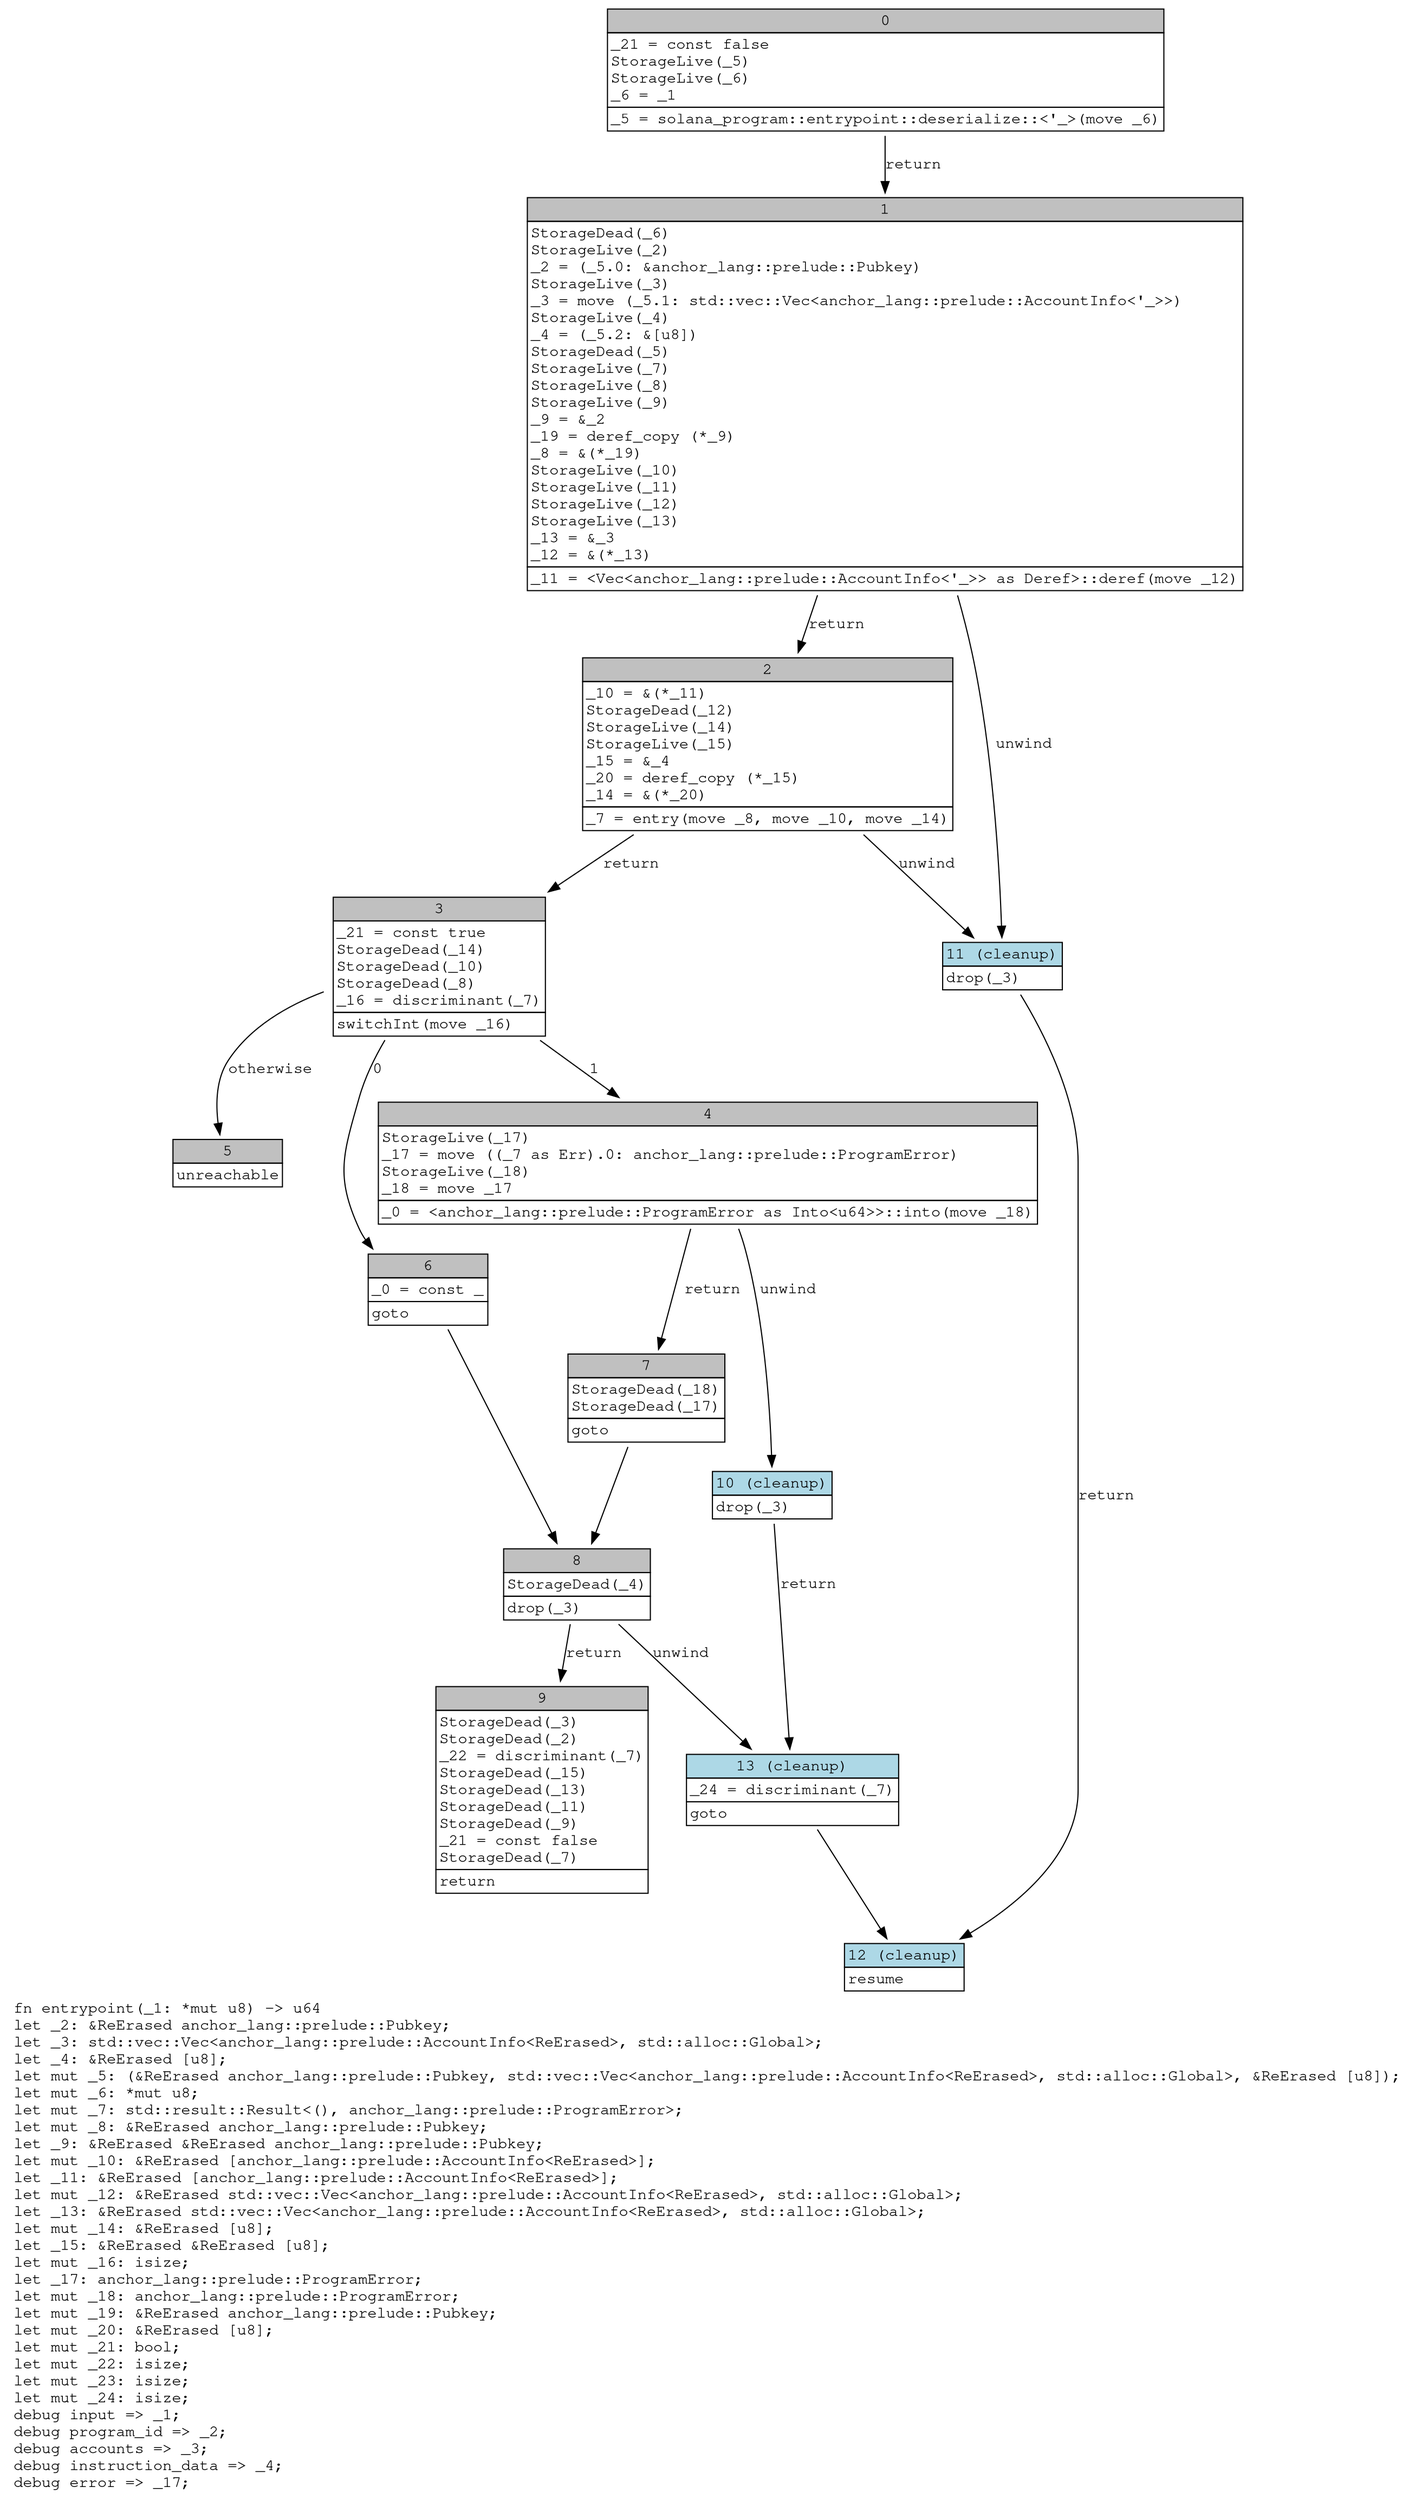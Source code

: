 digraph Mir_0_96 {
    graph [fontname="Courier, monospace"];
    node [fontname="Courier, monospace"];
    edge [fontname="Courier, monospace"];
    label=<fn entrypoint(_1: *mut u8) -&gt; u64<br align="left"/>let _2: &amp;ReErased anchor_lang::prelude::Pubkey;<br align="left"/>let _3: std::vec::Vec&lt;anchor_lang::prelude::AccountInfo&lt;ReErased&gt;, std::alloc::Global&gt;;<br align="left"/>let _4: &amp;ReErased [u8];<br align="left"/>let mut _5: (&amp;ReErased anchor_lang::prelude::Pubkey, std::vec::Vec&lt;anchor_lang::prelude::AccountInfo&lt;ReErased&gt;, std::alloc::Global&gt;, &amp;ReErased [u8]);<br align="left"/>let mut _6: *mut u8;<br align="left"/>let mut _7: std::result::Result&lt;(), anchor_lang::prelude::ProgramError&gt;;<br align="left"/>let mut _8: &amp;ReErased anchor_lang::prelude::Pubkey;<br align="left"/>let _9: &amp;ReErased &amp;ReErased anchor_lang::prelude::Pubkey;<br align="left"/>let mut _10: &amp;ReErased [anchor_lang::prelude::AccountInfo&lt;ReErased&gt;];<br align="left"/>let _11: &amp;ReErased [anchor_lang::prelude::AccountInfo&lt;ReErased&gt;];<br align="left"/>let mut _12: &amp;ReErased std::vec::Vec&lt;anchor_lang::prelude::AccountInfo&lt;ReErased&gt;, std::alloc::Global&gt;;<br align="left"/>let _13: &amp;ReErased std::vec::Vec&lt;anchor_lang::prelude::AccountInfo&lt;ReErased&gt;, std::alloc::Global&gt;;<br align="left"/>let mut _14: &amp;ReErased [u8];<br align="left"/>let _15: &amp;ReErased &amp;ReErased [u8];<br align="left"/>let mut _16: isize;<br align="left"/>let _17: anchor_lang::prelude::ProgramError;<br align="left"/>let mut _18: anchor_lang::prelude::ProgramError;<br align="left"/>let mut _19: &amp;ReErased anchor_lang::prelude::Pubkey;<br align="left"/>let mut _20: &amp;ReErased [u8];<br align="left"/>let mut _21: bool;<br align="left"/>let mut _22: isize;<br align="left"/>let mut _23: isize;<br align="left"/>let mut _24: isize;<br align="left"/>debug input =&gt; _1;<br align="left"/>debug program_id =&gt; _2;<br align="left"/>debug accounts =&gt; _3;<br align="left"/>debug instruction_data =&gt; _4;<br align="left"/>debug error =&gt; _17;<br align="left"/>>;
    bb0__0_96 [shape="none", label=<<table border="0" cellborder="1" cellspacing="0"><tr><td bgcolor="gray" align="center" colspan="1">0</td></tr><tr><td align="left" balign="left">_21 = const false<br/>StorageLive(_5)<br/>StorageLive(_6)<br/>_6 = _1<br/></td></tr><tr><td align="left">_5 = solana_program::entrypoint::deserialize::&lt;'_&gt;(move _6)</td></tr></table>>];
    bb1__0_96 [shape="none", label=<<table border="0" cellborder="1" cellspacing="0"><tr><td bgcolor="gray" align="center" colspan="1">1</td></tr><tr><td align="left" balign="left">StorageDead(_6)<br/>StorageLive(_2)<br/>_2 = (_5.0: &amp;anchor_lang::prelude::Pubkey)<br/>StorageLive(_3)<br/>_3 = move (_5.1: std::vec::Vec&lt;anchor_lang::prelude::AccountInfo&lt;'_&gt;&gt;)<br/>StorageLive(_4)<br/>_4 = (_5.2: &amp;[u8])<br/>StorageDead(_5)<br/>StorageLive(_7)<br/>StorageLive(_8)<br/>StorageLive(_9)<br/>_9 = &amp;_2<br/>_19 = deref_copy (*_9)<br/>_8 = &amp;(*_19)<br/>StorageLive(_10)<br/>StorageLive(_11)<br/>StorageLive(_12)<br/>StorageLive(_13)<br/>_13 = &amp;_3<br/>_12 = &amp;(*_13)<br/></td></tr><tr><td align="left">_11 = &lt;Vec&lt;anchor_lang::prelude::AccountInfo&lt;'_&gt;&gt; as Deref&gt;::deref(move _12)</td></tr></table>>];
    bb2__0_96 [shape="none", label=<<table border="0" cellborder="1" cellspacing="0"><tr><td bgcolor="gray" align="center" colspan="1">2</td></tr><tr><td align="left" balign="left">_10 = &amp;(*_11)<br/>StorageDead(_12)<br/>StorageLive(_14)<br/>StorageLive(_15)<br/>_15 = &amp;_4<br/>_20 = deref_copy (*_15)<br/>_14 = &amp;(*_20)<br/></td></tr><tr><td align="left">_7 = entry(move _8, move _10, move _14)</td></tr></table>>];
    bb3__0_96 [shape="none", label=<<table border="0" cellborder="1" cellspacing="0"><tr><td bgcolor="gray" align="center" colspan="1">3</td></tr><tr><td align="left" balign="left">_21 = const true<br/>StorageDead(_14)<br/>StorageDead(_10)<br/>StorageDead(_8)<br/>_16 = discriminant(_7)<br/></td></tr><tr><td align="left">switchInt(move _16)</td></tr></table>>];
    bb4__0_96 [shape="none", label=<<table border="0" cellborder="1" cellspacing="0"><tr><td bgcolor="gray" align="center" colspan="1">4</td></tr><tr><td align="left" balign="left">StorageLive(_17)<br/>_17 = move ((_7 as Err).0: anchor_lang::prelude::ProgramError)<br/>StorageLive(_18)<br/>_18 = move _17<br/></td></tr><tr><td align="left">_0 = &lt;anchor_lang::prelude::ProgramError as Into&lt;u64&gt;&gt;::into(move _18)</td></tr></table>>];
    bb5__0_96 [shape="none", label=<<table border="0" cellborder="1" cellspacing="0"><tr><td bgcolor="gray" align="center" colspan="1">5</td></tr><tr><td align="left">unreachable</td></tr></table>>];
    bb6__0_96 [shape="none", label=<<table border="0" cellborder="1" cellspacing="0"><tr><td bgcolor="gray" align="center" colspan="1">6</td></tr><tr><td align="left" balign="left">_0 = const _<br/></td></tr><tr><td align="left">goto</td></tr></table>>];
    bb7__0_96 [shape="none", label=<<table border="0" cellborder="1" cellspacing="0"><tr><td bgcolor="gray" align="center" colspan="1">7</td></tr><tr><td align="left" balign="left">StorageDead(_18)<br/>StorageDead(_17)<br/></td></tr><tr><td align="left">goto</td></tr></table>>];
    bb8__0_96 [shape="none", label=<<table border="0" cellborder="1" cellspacing="0"><tr><td bgcolor="gray" align="center" colspan="1">8</td></tr><tr><td align="left" balign="left">StorageDead(_4)<br/></td></tr><tr><td align="left">drop(_3)</td></tr></table>>];
    bb9__0_96 [shape="none", label=<<table border="0" cellborder="1" cellspacing="0"><tr><td bgcolor="gray" align="center" colspan="1">9</td></tr><tr><td align="left" balign="left">StorageDead(_3)<br/>StorageDead(_2)<br/>_22 = discriminant(_7)<br/>StorageDead(_15)<br/>StorageDead(_13)<br/>StorageDead(_11)<br/>StorageDead(_9)<br/>_21 = const false<br/>StorageDead(_7)<br/></td></tr><tr><td align="left">return</td></tr></table>>];
    bb10__0_96 [shape="none", label=<<table border="0" cellborder="1" cellspacing="0"><tr><td bgcolor="lightblue" align="center" colspan="1">10 (cleanup)</td></tr><tr><td align="left">drop(_3)</td></tr></table>>];
    bb11__0_96 [shape="none", label=<<table border="0" cellborder="1" cellspacing="0"><tr><td bgcolor="lightblue" align="center" colspan="1">11 (cleanup)</td></tr><tr><td align="left">drop(_3)</td></tr></table>>];
    bb12__0_96 [shape="none", label=<<table border="0" cellborder="1" cellspacing="0"><tr><td bgcolor="lightblue" align="center" colspan="1">12 (cleanup)</td></tr><tr><td align="left">resume</td></tr></table>>];
    bb13__0_96 [shape="none", label=<<table border="0" cellborder="1" cellspacing="0"><tr><td bgcolor="lightblue" align="center" colspan="1">13 (cleanup)</td></tr><tr><td align="left" balign="left">_24 = discriminant(_7)<br/></td></tr><tr><td align="left">goto</td></tr></table>>];
    bb0__0_96 -> bb1__0_96 [label="return"];
    bb1__0_96 -> bb2__0_96 [label="return"];
    bb1__0_96 -> bb11__0_96 [label="unwind"];
    bb2__0_96 -> bb3__0_96 [label="return"];
    bb2__0_96 -> bb11__0_96 [label="unwind"];
    bb3__0_96 -> bb6__0_96 [label="0"];
    bb3__0_96 -> bb4__0_96 [label="1"];
    bb3__0_96 -> bb5__0_96 [label="otherwise"];
    bb4__0_96 -> bb7__0_96 [label="return"];
    bb4__0_96 -> bb10__0_96 [label="unwind"];
    bb6__0_96 -> bb8__0_96 [label=""];
    bb7__0_96 -> bb8__0_96 [label=""];
    bb8__0_96 -> bb9__0_96 [label="return"];
    bb8__0_96 -> bb13__0_96 [label="unwind"];
    bb10__0_96 -> bb13__0_96 [label="return"];
    bb11__0_96 -> bb12__0_96 [label="return"];
    bb13__0_96 -> bb12__0_96 [label=""];
}
